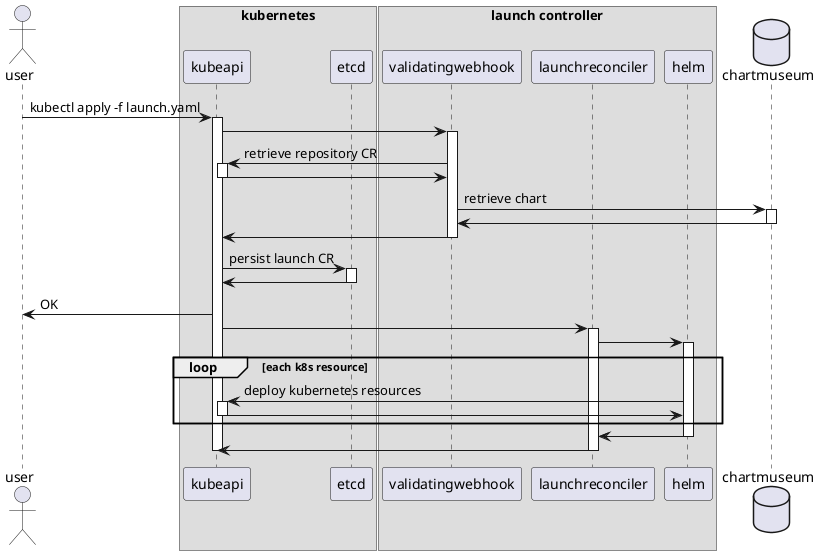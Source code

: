 @startuml Create launch

actor user
box "kubernetes"
participant kubeapi
participant etcd
end box
box "launch controller"
participant validatingwebhook
participant launchreconciler
participant helm
end box
database chartmuseum

user -> kubeapi : kubectl apply -f launch.yaml
activate kubeapi

kubeapi -> validatingwebhook
activate validatingwebhook


validatingwebhook -> kubeapi : retrieve repository CR
activate kubeapi
kubeapi -> validatingwebhook
deactivate kubeapi

validatingwebhook -> chartmuseum : retrieve chart
activate chartmuseum
chartmuseum -> validatingwebhook
deactivate chartmuseum

validatingwebhook -> kubeapi
deactivate validatingwebhook

kubeapi -> etcd : persist launch CR
activate etcd
etcd -> kubeapi
deactivate etcd

' User gets response
kubeapi -> user : OK

kubeapi -> launchreconciler
activate launchreconciler
launchreconciler -> helm
activate helm

loop each k8s resource
helm -> kubeapi : deploy kubernetes resources
activate kubeapi
kubeapi -> helm
deactivate kubeapi
end

helm -> launchreconciler
deactivate helm
launchreconciler -> kubeapi
deactivate launchreconciler

deactivate kubeapi

@enduml